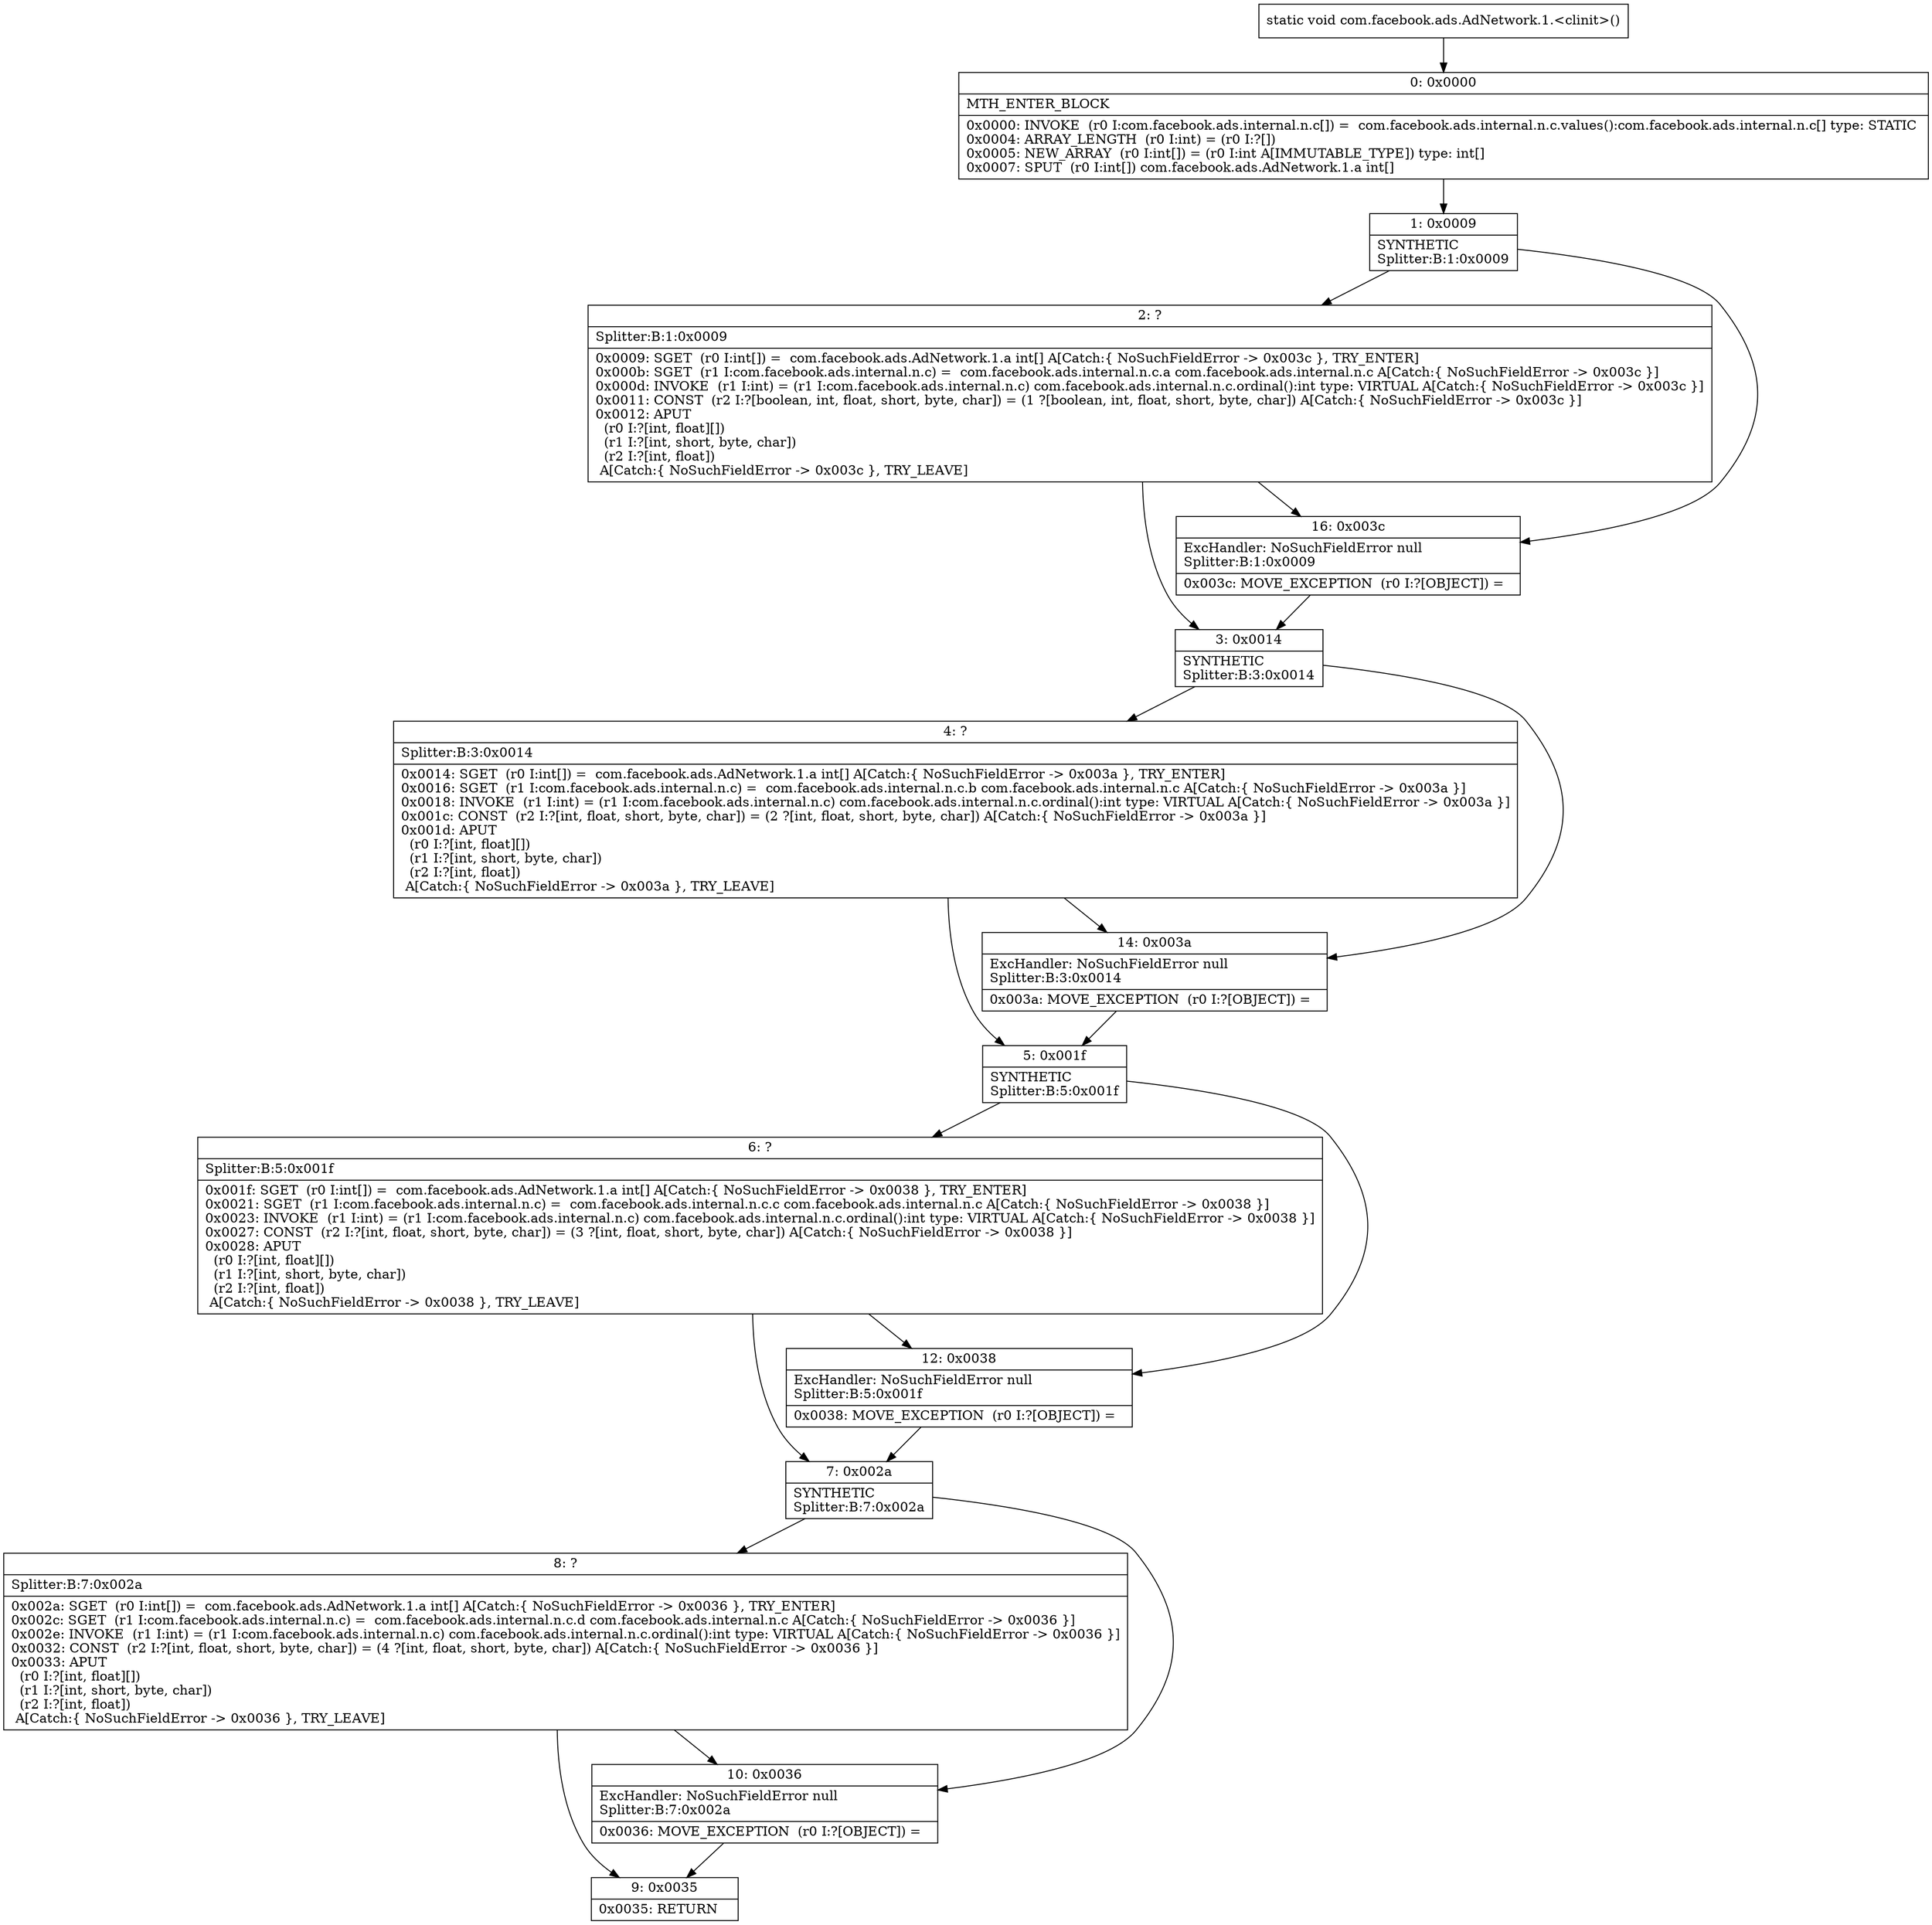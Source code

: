 digraph "CFG forcom.facebook.ads.AdNetwork.1.\<clinit\>()V" {
Node_0 [shape=record,label="{0\:\ 0x0000|MTH_ENTER_BLOCK\l|0x0000: INVOKE  (r0 I:com.facebook.ads.internal.n.c[]) =  com.facebook.ads.internal.n.c.values():com.facebook.ads.internal.n.c[] type: STATIC \l0x0004: ARRAY_LENGTH  (r0 I:int) = (r0 I:?[]) \l0x0005: NEW_ARRAY  (r0 I:int[]) = (r0 I:int A[IMMUTABLE_TYPE]) type: int[] \l0x0007: SPUT  (r0 I:int[]) com.facebook.ads.AdNetwork.1.a int[] \l}"];
Node_1 [shape=record,label="{1\:\ 0x0009|SYNTHETIC\lSplitter:B:1:0x0009\l}"];
Node_2 [shape=record,label="{2\:\ ?|Splitter:B:1:0x0009\l|0x0009: SGET  (r0 I:int[]) =  com.facebook.ads.AdNetwork.1.a int[] A[Catch:\{ NoSuchFieldError \-\> 0x003c \}, TRY_ENTER]\l0x000b: SGET  (r1 I:com.facebook.ads.internal.n.c) =  com.facebook.ads.internal.n.c.a com.facebook.ads.internal.n.c A[Catch:\{ NoSuchFieldError \-\> 0x003c \}]\l0x000d: INVOKE  (r1 I:int) = (r1 I:com.facebook.ads.internal.n.c) com.facebook.ads.internal.n.c.ordinal():int type: VIRTUAL A[Catch:\{ NoSuchFieldError \-\> 0x003c \}]\l0x0011: CONST  (r2 I:?[boolean, int, float, short, byte, char]) = (1 ?[boolean, int, float, short, byte, char]) A[Catch:\{ NoSuchFieldError \-\> 0x003c \}]\l0x0012: APUT  \l  (r0 I:?[int, float][])\l  (r1 I:?[int, short, byte, char])\l  (r2 I:?[int, float])\l A[Catch:\{ NoSuchFieldError \-\> 0x003c \}, TRY_LEAVE]\l}"];
Node_3 [shape=record,label="{3\:\ 0x0014|SYNTHETIC\lSplitter:B:3:0x0014\l}"];
Node_4 [shape=record,label="{4\:\ ?|Splitter:B:3:0x0014\l|0x0014: SGET  (r0 I:int[]) =  com.facebook.ads.AdNetwork.1.a int[] A[Catch:\{ NoSuchFieldError \-\> 0x003a \}, TRY_ENTER]\l0x0016: SGET  (r1 I:com.facebook.ads.internal.n.c) =  com.facebook.ads.internal.n.c.b com.facebook.ads.internal.n.c A[Catch:\{ NoSuchFieldError \-\> 0x003a \}]\l0x0018: INVOKE  (r1 I:int) = (r1 I:com.facebook.ads.internal.n.c) com.facebook.ads.internal.n.c.ordinal():int type: VIRTUAL A[Catch:\{ NoSuchFieldError \-\> 0x003a \}]\l0x001c: CONST  (r2 I:?[int, float, short, byte, char]) = (2 ?[int, float, short, byte, char]) A[Catch:\{ NoSuchFieldError \-\> 0x003a \}]\l0x001d: APUT  \l  (r0 I:?[int, float][])\l  (r1 I:?[int, short, byte, char])\l  (r2 I:?[int, float])\l A[Catch:\{ NoSuchFieldError \-\> 0x003a \}, TRY_LEAVE]\l}"];
Node_5 [shape=record,label="{5\:\ 0x001f|SYNTHETIC\lSplitter:B:5:0x001f\l}"];
Node_6 [shape=record,label="{6\:\ ?|Splitter:B:5:0x001f\l|0x001f: SGET  (r0 I:int[]) =  com.facebook.ads.AdNetwork.1.a int[] A[Catch:\{ NoSuchFieldError \-\> 0x0038 \}, TRY_ENTER]\l0x0021: SGET  (r1 I:com.facebook.ads.internal.n.c) =  com.facebook.ads.internal.n.c.c com.facebook.ads.internal.n.c A[Catch:\{ NoSuchFieldError \-\> 0x0038 \}]\l0x0023: INVOKE  (r1 I:int) = (r1 I:com.facebook.ads.internal.n.c) com.facebook.ads.internal.n.c.ordinal():int type: VIRTUAL A[Catch:\{ NoSuchFieldError \-\> 0x0038 \}]\l0x0027: CONST  (r2 I:?[int, float, short, byte, char]) = (3 ?[int, float, short, byte, char]) A[Catch:\{ NoSuchFieldError \-\> 0x0038 \}]\l0x0028: APUT  \l  (r0 I:?[int, float][])\l  (r1 I:?[int, short, byte, char])\l  (r2 I:?[int, float])\l A[Catch:\{ NoSuchFieldError \-\> 0x0038 \}, TRY_LEAVE]\l}"];
Node_7 [shape=record,label="{7\:\ 0x002a|SYNTHETIC\lSplitter:B:7:0x002a\l}"];
Node_8 [shape=record,label="{8\:\ ?|Splitter:B:7:0x002a\l|0x002a: SGET  (r0 I:int[]) =  com.facebook.ads.AdNetwork.1.a int[] A[Catch:\{ NoSuchFieldError \-\> 0x0036 \}, TRY_ENTER]\l0x002c: SGET  (r1 I:com.facebook.ads.internal.n.c) =  com.facebook.ads.internal.n.c.d com.facebook.ads.internal.n.c A[Catch:\{ NoSuchFieldError \-\> 0x0036 \}]\l0x002e: INVOKE  (r1 I:int) = (r1 I:com.facebook.ads.internal.n.c) com.facebook.ads.internal.n.c.ordinal():int type: VIRTUAL A[Catch:\{ NoSuchFieldError \-\> 0x0036 \}]\l0x0032: CONST  (r2 I:?[int, float, short, byte, char]) = (4 ?[int, float, short, byte, char]) A[Catch:\{ NoSuchFieldError \-\> 0x0036 \}]\l0x0033: APUT  \l  (r0 I:?[int, float][])\l  (r1 I:?[int, short, byte, char])\l  (r2 I:?[int, float])\l A[Catch:\{ NoSuchFieldError \-\> 0x0036 \}, TRY_LEAVE]\l}"];
Node_9 [shape=record,label="{9\:\ 0x0035|0x0035: RETURN   \l}"];
Node_10 [shape=record,label="{10\:\ 0x0036|ExcHandler: NoSuchFieldError null\lSplitter:B:7:0x002a\l|0x0036: MOVE_EXCEPTION  (r0 I:?[OBJECT]) =  \l}"];
Node_12 [shape=record,label="{12\:\ 0x0038|ExcHandler: NoSuchFieldError null\lSplitter:B:5:0x001f\l|0x0038: MOVE_EXCEPTION  (r0 I:?[OBJECT]) =  \l}"];
Node_14 [shape=record,label="{14\:\ 0x003a|ExcHandler: NoSuchFieldError null\lSplitter:B:3:0x0014\l|0x003a: MOVE_EXCEPTION  (r0 I:?[OBJECT]) =  \l}"];
Node_16 [shape=record,label="{16\:\ 0x003c|ExcHandler: NoSuchFieldError null\lSplitter:B:1:0x0009\l|0x003c: MOVE_EXCEPTION  (r0 I:?[OBJECT]) =  \l}"];
MethodNode[shape=record,label="{static void com.facebook.ads.AdNetwork.1.\<clinit\>() }"];
MethodNode -> Node_0;
Node_0 -> Node_1;
Node_1 -> Node_2;
Node_1 -> Node_16;
Node_2 -> Node_3;
Node_2 -> Node_16;
Node_3 -> Node_4;
Node_3 -> Node_14;
Node_4 -> Node_5;
Node_4 -> Node_14;
Node_5 -> Node_6;
Node_5 -> Node_12;
Node_6 -> Node_7;
Node_6 -> Node_12;
Node_7 -> Node_8;
Node_7 -> Node_10;
Node_8 -> Node_9;
Node_8 -> Node_10;
Node_10 -> Node_9;
Node_12 -> Node_7;
Node_14 -> Node_5;
Node_16 -> Node_3;
}

